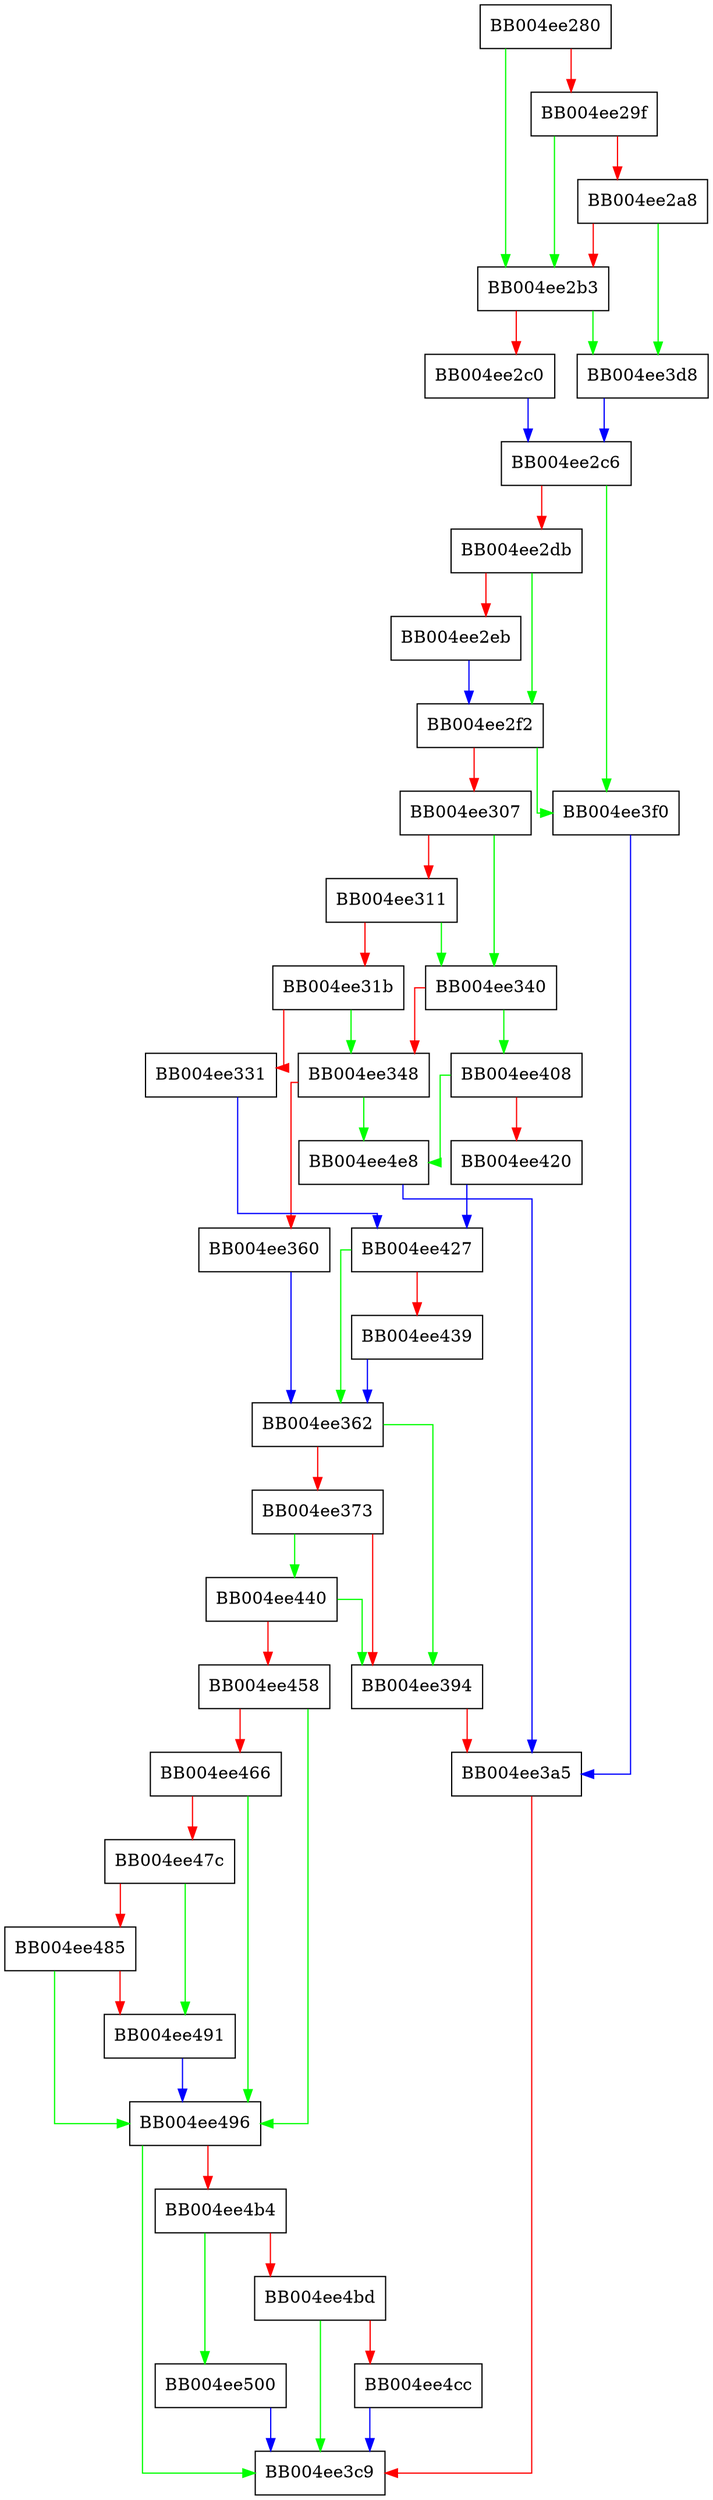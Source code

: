 digraph tls_construct_server_hello {
  node [shape="box"];
  graph [splines=ortho];
  BB004ee280 -> BB004ee2b3 [color="green"];
  BB004ee280 -> BB004ee29f [color="red"];
  BB004ee29f -> BB004ee2b3 [color="green"];
  BB004ee29f -> BB004ee2a8 [color="red"];
  BB004ee2a8 -> BB004ee3d8 [color="green"];
  BB004ee2a8 -> BB004ee2b3 [color="red"];
  BB004ee2b3 -> BB004ee3d8 [color="green"];
  BB004ee2b3 -> BB004ee2c0 [color="red"];
  BB004ee2c0 -> BB004ee2c6 [color="blue"];
  BB004ee2c6 -> BB004ee3f0 [color="green"];
  BB004ee2c6 -> BB004ee2db [color="red"];
  BB004ee2db -> BB004ee2f2 [color="green"];
  BB004ee2db -> BB004ee2eb [color="red"];
  BB004ee2eb -> BB004ee2f2 [color="blue"];
  BB004ee2f2 -> BB004ee3f0 [color="green"];
  BB004ee2f2 -> BB004ee307 [color="red"];
  BB004ee307 -> BB004ee340 [color="green"];
  BB004ee307 -> BB004ee311 [color="red"];
  BB004ee311 -> BB004ee340 [color="green"];
  BB004ee311 -> BB004ee31b [color="red"];
  BB004ee31b -> BB004ee348 [color="green"];
  BB004ee31b -> BB004ee331 [color="red"];
  BB004ee331 -> BB004ee427 [color="blue"];
  BB004ee340 -> BB004ee408 [color="green"];
  BB004ee340 -> BB004ee348 [color="red"];
  BB004ee348 -> BB004ee4e8 [color="green"];
  BB004ee348 -> BB004ee360 [color="red"];
  BB004ee360 -> BB004ee362 [color="blue"];
  BB004ee362 -> BB004ee394 [color="green"];
  BB004ee362 -> BB004ee373 [color="red"];
  BB004ee373 -> BB004ee440 [color="green"];
  BB004ee373 -> BB004ee394 [color="red"];
  BB004ee394 -> BB004ee3a5 [color="red"];
  BB004ee3a5 -> BB004ee3c9 [color="red"];
  BB004ee3d8 -> BB004ee2c6 [color="blue"];
  BB004ee3f0 -> BB004ee3a5 [color="blue"];
  BB004ee408 -> BB004ee4e8 [color="green"];
  BB004ee408 -> BB004ee420 [color="red"];
  BB004ee420 -> BB004ee427 [color="blue"];
  BB004ee427 -> BB004ee362 [color="green"];
  BB004ee427 -> BB004ee439 [color="red"];
  BB004ee439 -> BB004ee362 [color="blue"];
  BB004ee440 -> BB004ee394 [color="green"];
  BB004ee440 -> BB004ee458 [color="red"];
  BB004ee458 -> BB004ee496 [color="green"];
  BB004ee458 -> BB004ee466 [color="red"];
  BB004ee466 -> BB004ee496 [color="green"];
  BB004ee466 -> BB004ee47c [color="red"];
  BB004ee47c -> BB004ee491 [color="green"];
  BB004ee47c -> BB004ee485 [color="red"];
  BB004ee485 -> BB004ee496 [color="green"];
  BB004ee485 -> BB004ee491 [color="red"];
  BB004ee491 -> BB004ee496 [color="blue"];
  BB004ee496 -> BB004ee3c9 [color="green"];
  BB004ee496 -> BB004ee4b4 [color="red"];
  BB004ee4b4 -> BB004ee500 [color="green"];
  BB004ee4b4 -> BB004ee4bd [color="red"];
  BB004ee4bd -> BB004ee3c9 [color="green"];
  BB004ee4bd -> BB004ee4cc [color="red"];
  BB004ee4cc -> BB004ee3c9 [color="blue"];
  BB004ee4e8 -> BB004ee3a5 [color="blue"];
  BB004ee500 -> BB004ee3c9 [color="blue"];
}